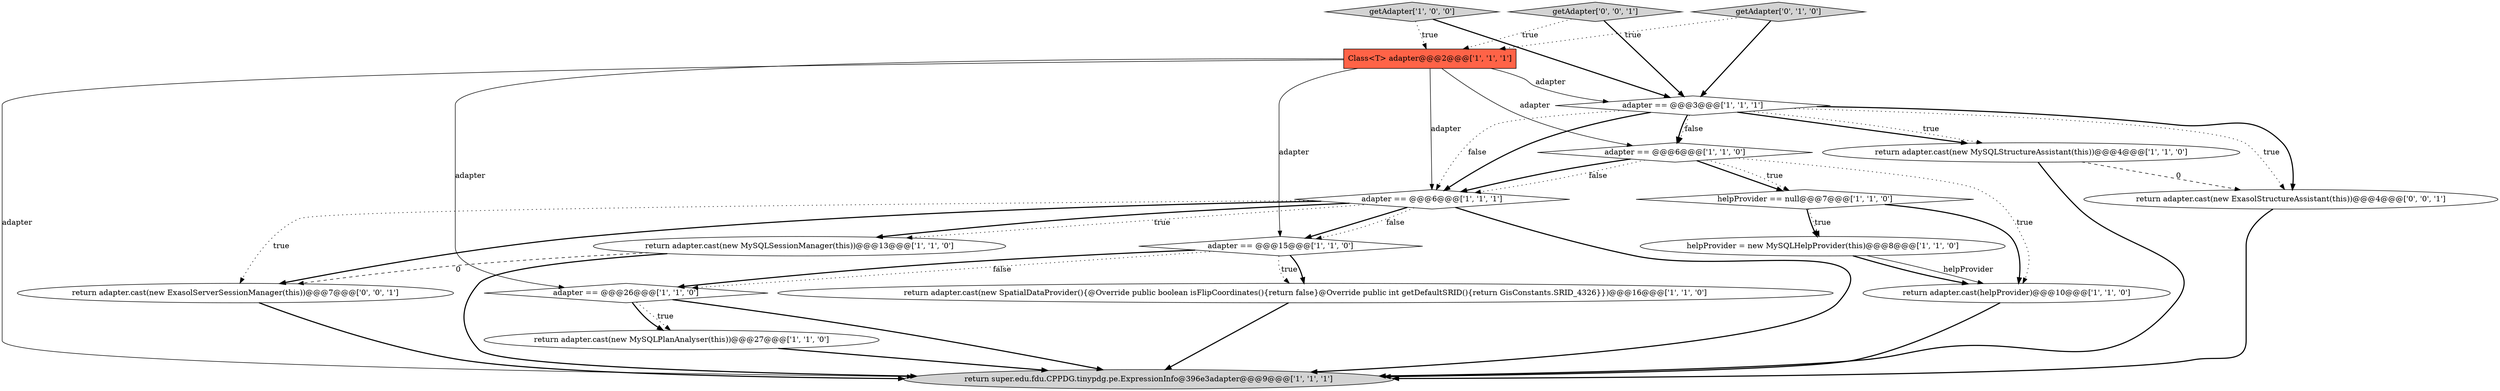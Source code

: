 digraph {
8 [style = filled, label = "adapter == @@@15@@@['1', '1', '0']", fillcolor = white, shape = diamond image = "AAA0AAABBB1BBB"];
12 [style = filled, label = "return adapter.cast(helpProvider)@@@10@@@['1', '1', '0']", fillcolor = white, shape = ellipse image = "AAA0AAABBB1BBB"];
14 [style = filled, label = "return adapter.cast(new MySQLSessionManager(this))@@@13@@@['1', '1', '0']", fillcolor = white, shape = ellipse image = "AAA0AAABBB1BBB"];
6 [style = filled, label = "Class<T> adapter@@@2@@@['1', '1', '1']", fillcolor = tomato, shape = box image = "AAA0AAABBB1BBB"];
9 [style = filled, label = "getAdapter['1', '0', '0']", fillcolor = lightgray, shape = diamond image = "AAA0AAABBB1BBB"];
18 [style = filled, label = "getAdapter['0', '0', '1']", fillcolor = lightgray, shape = diamond image = "AAA0AAABBB3BBB"];
2 [style = filled, label = "return adapter.cast(new SpatialDataProvider(){@Override public boolean isFlipCoordinates(){return false}@Override public int getDefaultSRID(){return GisConstants.SRID_4326}})@@@16@@@['1', '1', '0']", fillcolor = white, shape = ellipse image = "AAA0AAABBB1BBB"];
1 [style = filled, label = "adapter == @@@3@@@['1', '1', '1']", fillcolor = white, shape = diamond image = "AAA0AAABBB1BBB"];
10 [style = filled, label = "adapter == @@@6@@@['1', '1', '0']", fillcolor = white, shape = diamond image = "AAA0AAABBB1BBB"];
11 [style = filled, label = "return super.edu.fdu.CPPDG.tinypdg.pe.ExpressionInfo@396e3adapter@@@9@@@['1', '1', '1']", fillcolor = lightgray, shape = ellipse image = "AAA0AAABBB1BBB"];
17 [style = filled, label = "return adapter.cast(new ExasolStructureAssistant(this))@@@4@@@['0', '0', '1']", fillcolor = white, shape = ellipse image = "AAA0AAABBB3BBB"];
7 [style = filled, label = "helpProvider = new MySQLHelpProvider(this)@@@8@@@['1', '1', '0']", fillcolor = white, shape = ellipse image = "AAA0AAABBB1BBB"];
15 [style = filled, label = "getAdapter['0', '1', '0']", fillcolor = lightgray, shape = diamond image = "AAA0AAABBB2BBB"];
4 [style = filled, label = "return adapter.cast(new MySQLStructureAssistant(this))@@@4@@@['1', '1', '0']", fillcolor = white, shape = ellipse image = "AAA0AAABBB1BBB"];
16 [style = filled, label = "return adapter.cast(new ExasolServerSessionManager(this))@@@7@@@['0', '0', '1']", fillcolor = white, shape = ellipse image = "AAA0AAABBB3BBB"];
13 [style = filled, label = "adapter == @@@26@@@['1', '1', '0']", fillcolor = white, shape = diamond image = "AAA0AAABBB1BBB"];
5 [style = filled, label = "helpProvider == null@@@7@@@['1', '1', '0']", fillcolor = white, shape = diamond image = "AAA0AAABBB1BBB"];
0 [style = filled, label = "adapter == @@@6@@@['1', '1', '1']", fillcolor = white, shape = diamond image = "AAA0AAABBB1BBB"];
3 [style = filled, label = "return adapter.cast(new MySQLPlanAnalyser(this))@@@27@@@['1', '1', '0']", fillcolor = white, shape = ellipse image = "AAA0AAABBB1BBB"];
6->10 [style = solid, label="adapter"];
0->16 [style = dotted, label="true"];
0->14 [style = dotted, label="true"];
3->11 [style = bold, label=""];
8->13 [style = dotted, label="false"];
15->1 [style = bold, label=""];
1->10 [style = bold, label=""];
6->1 [style = solid, label="adapter"];
10->12 [style = dotted, label="true"];
6->13 [style = solid, label="adapter"];
6->0 [style = solid, label="adapter"];
6->8 [style = solid, label="adapter"];
2->11 [style = bold, label=""];
1->0 [style = dotted, label="false"];
4->11 [style = bold, label=""];
4->17 [style = dashed, label="0"];
1->10 [style = dotted, label="false"];
8->2 [style = dotted, label="true"];
5->7 [style = dotted, label="true"];
0->8 [style = bold, label=""];
1->17 [style = dotted, label="true"];
14->11 [style = bold, label=""];
0->11 [style = bold, label=""];
9->6 [style = dotted, label="true"];
15->6 [style = dotted, label="true"];
18->6 [style = dotted, label="true"];
14->16 [style = dashed, label="0"];
6->11 [style = solid, label="adapter"];
13->11 [style = bold, label=""];
8->2 [style = bold, label=""];
7->12 [style = bold, label=""];
0->16 [style = bold, label=""];
1->17 [style = bold, label=""];
8->13 [style = bold, label=""];
13->3 [style = dotted, label="true"];
0->8 [style = dotted, label="false"];
1->4 [style = bold, label=""];
17->11 [style = bold, label=""];
13->3 [style = bold, label=""];
18->1 [style = bold, label=""];
5->12 [style = bold, label=""];
12->11 [style = bold, label=""];
0->14 [style = bold, label=""];
16->11 [style = bold, label=""];
9->1 [style = bold, label=""];
1->4 [style = dotted, label="true"];
10->0 [style = dotted, label="false"];
10->5 [style = bold, label=""];
5->7 [style = bold, label=""];
10->0 [style = bold, label=""];
10->5 [style = dotted, label="true"];
1->0 [style = bold, label=""];
7->12 [style = solid, label="helpProvider"];
}
